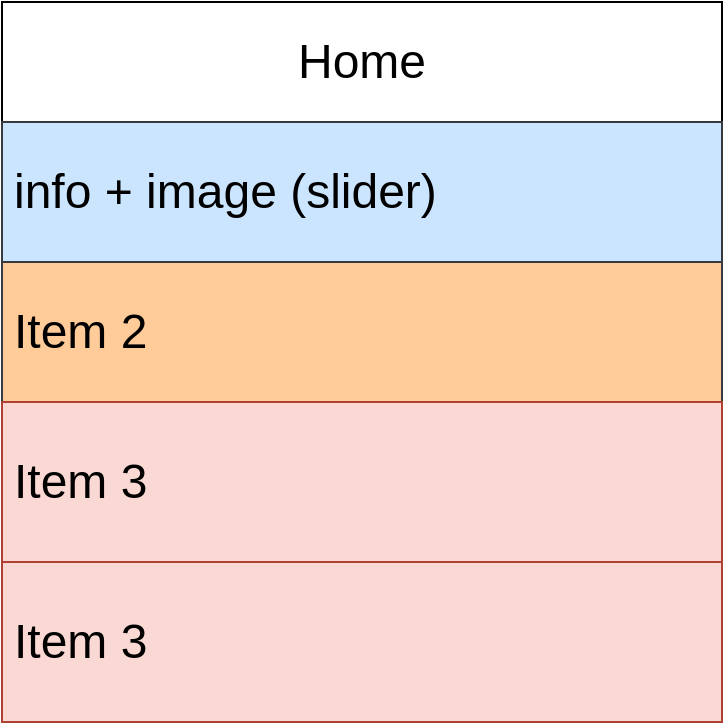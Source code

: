 <mxfile>
    <diagram id="I1xAYwap7apJ9PNiFF2e" name="Page-1">
        <mxGraphModel dx="976" dy="776" grid="1" gridSize="10" guides="1" tooltips="1" connect="1" arrows="1" fold="1" page="1" pageScale="1" pageWidth="850" pageHeight="1100" math="0" shadow="0">
            <root>
                <mxCell id="0"/>
                <mxCell id="1" parent="0"/>
                <mxCell id="5" value="&lt;font style=&quot;font-size: 24px;&quot;&gt;Home&lt;/font&gt;" style="swimlane;fontStyle=0;childLayout=stackLayout;horizontal=1;startSize=60;horizontalStack=0;resizeParent=1;resizeParentMax=0;resizeLast=0;collapsible=1;marginBottom=0;whiteSpace=wrap;html=1;" vertex="1" parent="1">
                    <mxGeometry x="245" y="40" width="360" height="360" as="geometry"/>
                </mxCell>
                <mxCell id="6" value="&lt;font style=&quot;font-size: 24px;&quot;&gt;info + image (slider)&lt;/font&gt;" style="text;align=left;verticalAlign=middle;spacingLeft=4;spacingRight=4;overflow=hidden;points=[[0,0.5],[1,0.5]];portConstraint=eastwest;rotatable=0;whiteSpace=wrap;html=1;fillColor=#cce5ff;strokeColor=#36393d;" vertex="1" parent="5">
                    <mxGeometry y="60" width="360" height="70" as="geometry"/>
                </mxCell>
                <mxCell id="7" value="&lt;font style=&quot;font-size: 24px;&quot;&gt;Item 2&lt;/font&gt;" style="text;strokeColor=#36393d;fillColor=#ffcc99;align=left;verticalAlign=middle;spacingLeft=4;spacingRight=4;overflow=hidden;points=[[0,0.5],[1,0.5]];portConstraint=eastwest;rotatable=0;whiteSpace=wrap;html=1;" vertex="1" parent="5">
                    <mxGeometry y="130" width="360" height="70" as="geometry"/>
                </mxCell>
                <mxCell id="8" value="&lt;font style=&quot;font-size: 24px;&quot;&gt;Item 3&lt;/font&gt;" style="text;strokeColor=#ae4132;fillColor=#fad9d5;align=left;verticalAlign=middle;spacingLeft=4;spacingRight=4;overflow=hidden;points=[[0,0.5],[1,0.5]];portConstraint=eastwest;rotatable=0;whiteSpace=wrap;html=1;" vertex="1" parent="5">
                    <mxGeometry y="200" width="360" height="80" as="geometry"/>
                </mxCell>
                <mxCell id="9" value="&lt;font style=&quot;font-size: 24px;&quot;&gt;Item 3&lt;/font&gt;" style="text;strokeColor=#ae4132;fillColor=#fad9d5;align=left;verticalAlign=middle;spacingLeft=4;spacingRight=4;overflow=hidden;points=[[0,0.5],[1,0.5]];portConstraint=eastwest;rotatable=0;whiteSpace=wrap;html=1;" vertex="1" parent="5">
                    <mxGeometry y="280" width="360" height="80" as="geometry"/>
                </mxCell>
            </root>
        </mxGraphModel>
    </diagram>
</mxfile>